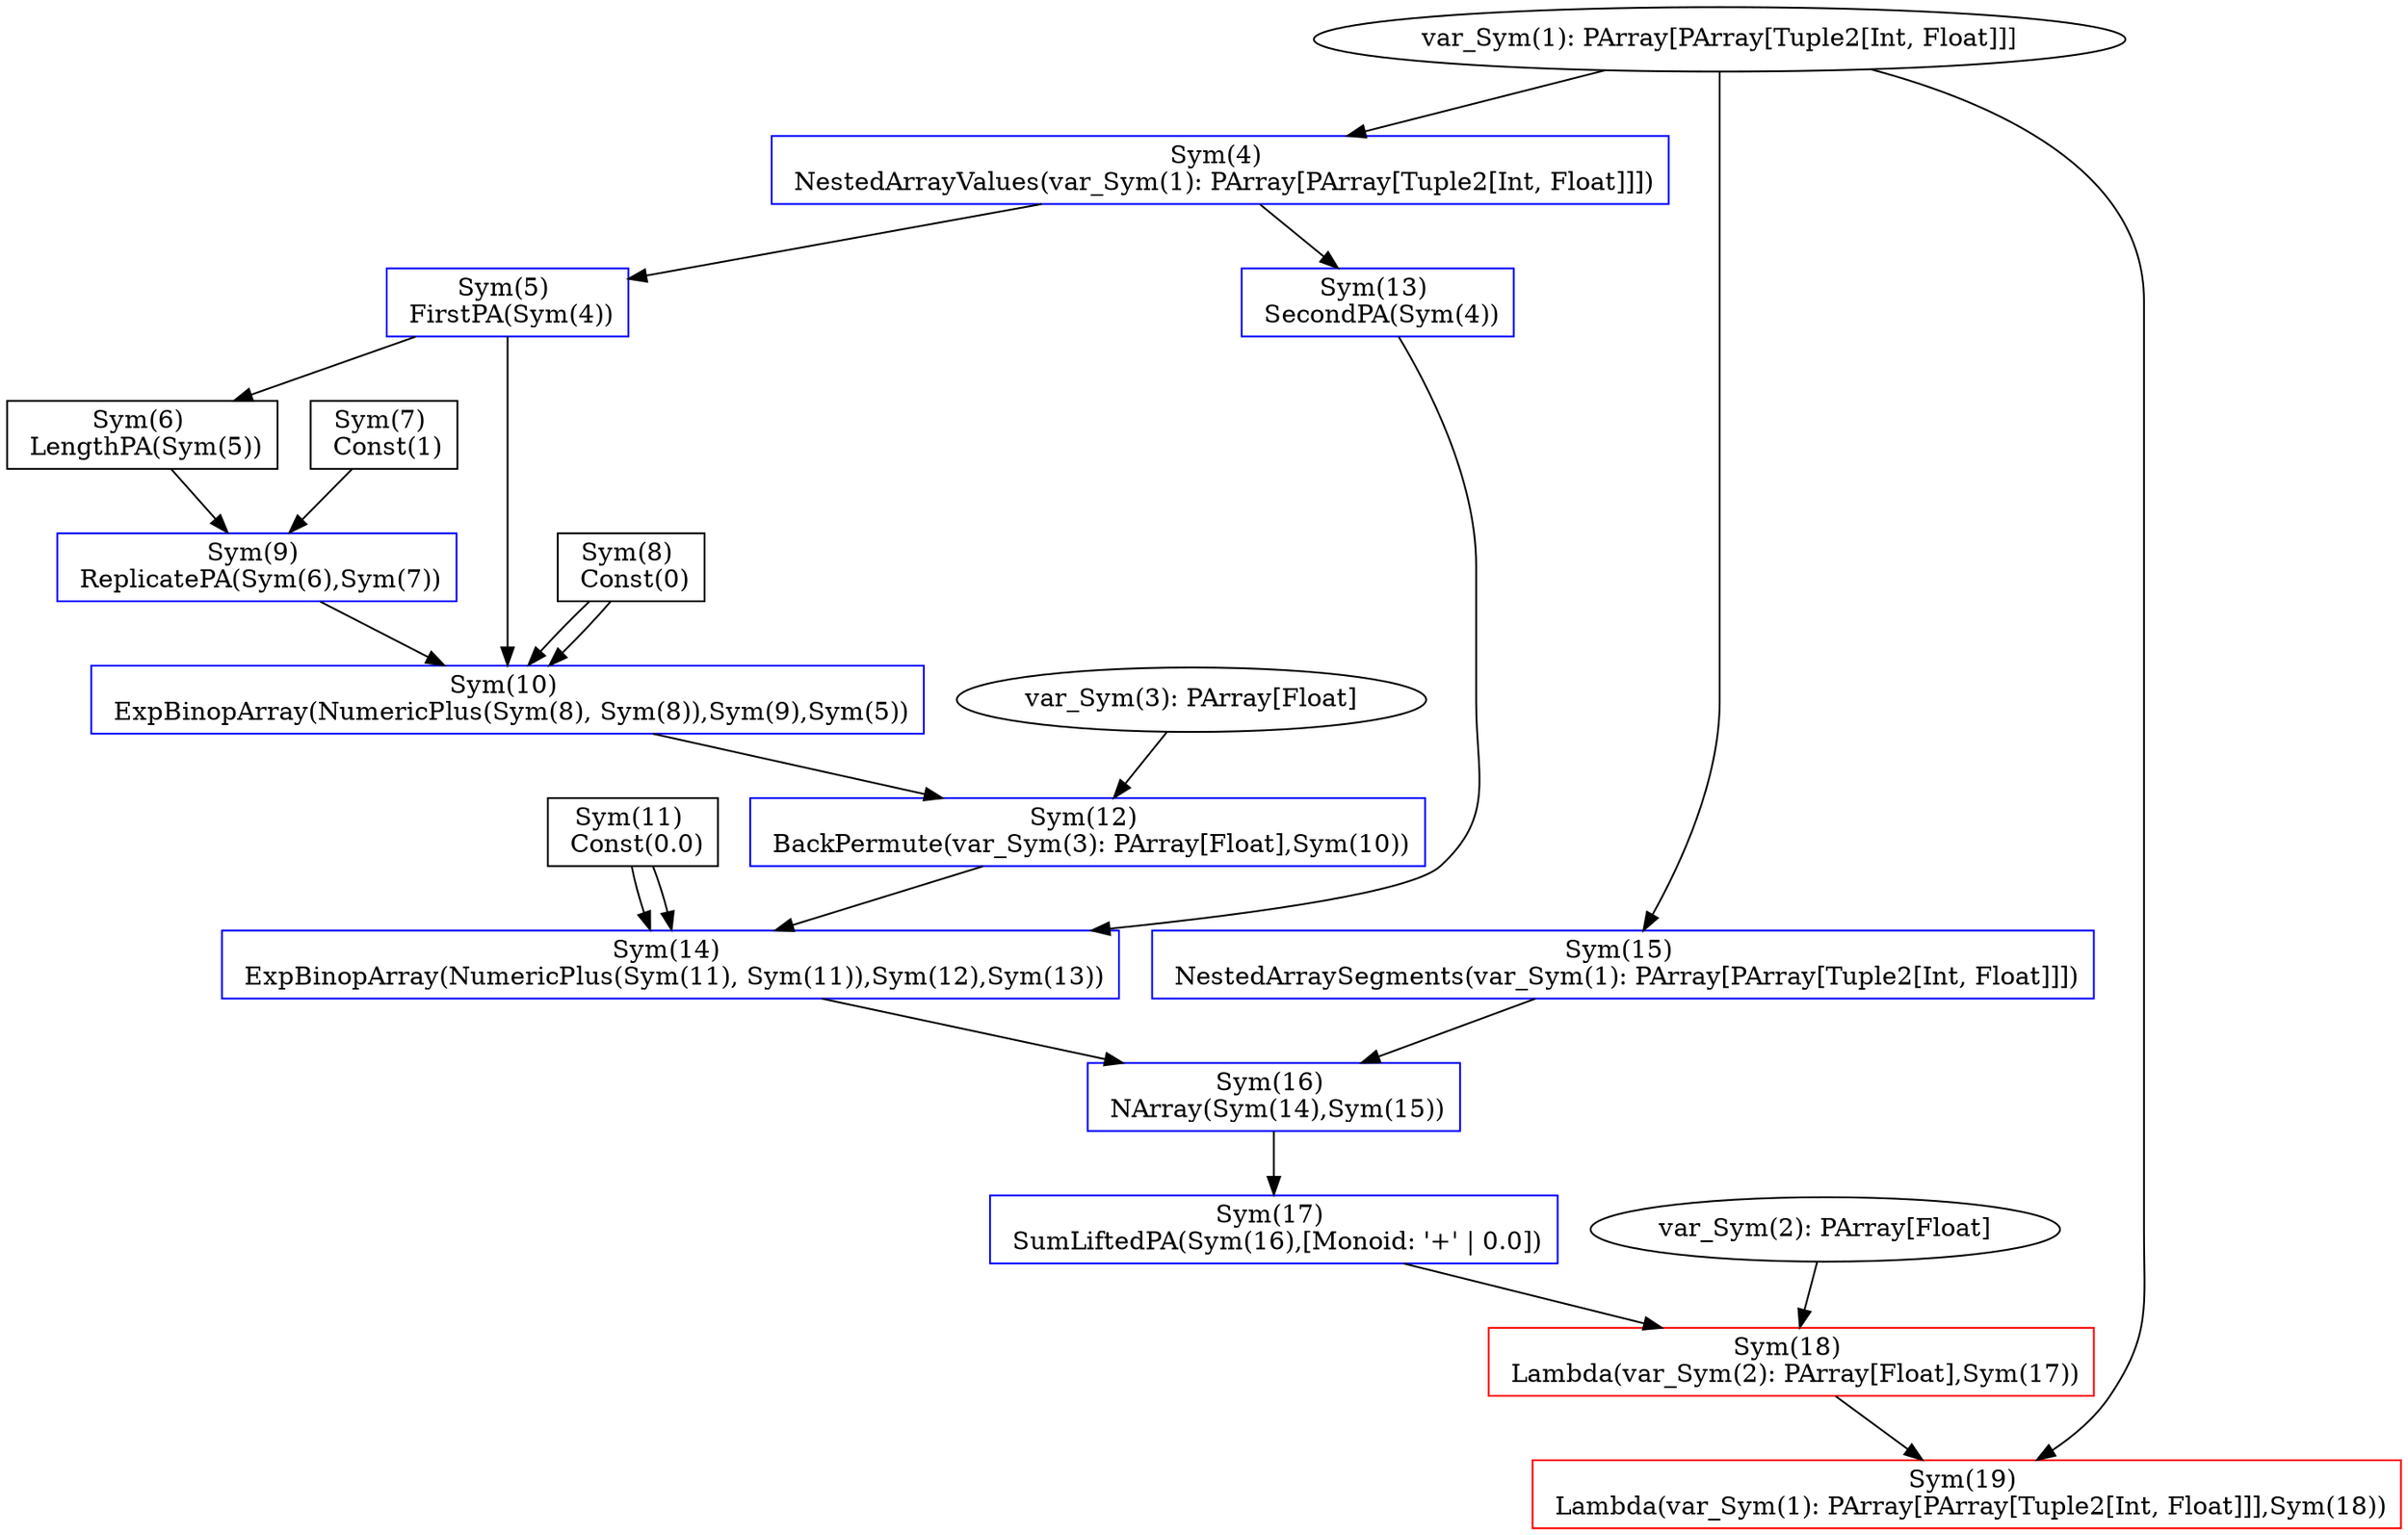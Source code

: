 digraph G {
"Sym(11)" [
label="Sym(11) \n Const(0.0)"
shape=box
]
"Sym(8)" [
label="Sym(8) \n Const(0)"
shape=box
]
"Sym(4)" [
label="Sym(4) \n NestedArrayValues(var_Sym(1): PArray[PArray[Tuple2[Int, Float]]])"
shape=box
color=blue
]
"var_Sym(1): PArray[PArray[Tuple2[Int, Float]]]" -> "Sym(4)"
"Sym(5)" [
label="Sym(5) \n FirstPA(Sym(4))"
shape=box
color=blue
]
"Sym(4)" -> "Sym(5)"
"Sym(6)" [
label="Sym(6) \n LengthPA(Sym(5))"
shape=box
]
"Sym(5)" -> "Sym(6)"
"Sym(7)" [
label="Sym(7) \n Const(1)"
shape=box
]
"Sym(9)" [
label="Sym(9) \n ReplicatePA(Sym(6),Sym(7))"
shape=box
color=blue
]
"Sym(6)" -> "Sym(9)"
"Sym(7)" -> "Sym(9)"
"Sym(10)" [
label="Sym(10) \n ExpBinopArray(NumericPlus(Sym(8), Sym(8)),Sym(9),Sym(5))"
shape=box
color=blue
]
"Sym(8)" -> "Sym(10)"
"Sym(8)" -> "Sym(10)"
"Sym(9)" -> "Sym(10)"
"Sym(5)" -> "Sym(10)"
"Sym(12)" [
label="Sym(12) \n BackPermute(var_Sym(3): PArray[Float],Sym(10))"
shape=box
color=blue
]
"var_Sym(3): PArray[Float]" -> "Sym(12)"
"Sym(10)" -> "Sym(12)"
"Sym(13)" [
label="Sym(13) \n SecondPA(Sym(4))"
shape=box
color=blue
]
"Sym(4)" -> "Sym(13)"
"Sym(14)" [
label="Sym(14) \n ExpBinopArray(NumericPlus(Sym(11), Sym(11)),Sym(12),Sym(13))"
shape=box
color=blue
]
"Sym(11)" -> "Sym(14)"
"Sym(11)" -> "Sym(14)"
"Sym(12)" -> "Sym(14)"
"Sym(13)" -> "Sym(14)"
"Sym(15)" [
label="Sym(15) \n NestedArraySegments(var_Sym(1): PArray[PArray[Tuple2[Int, Float]]])"
shape=box
color=blue
]
"var_Sym(1): PArray[PArray[Tuple2[Int, Float]]]" -> "Sym(15)"
"Sym(16)" [
label="Sym(16) \n NArray(Sym(14),Sym(15))"
shape=box
color=blue
]
"Sym(14)" -> "Sym(16)"
"Sym(15)" -> "Sym(16)"
"Sym(17)" [
label="Sym(17) \n SumLiftedPA(Sym(16),[Monoid: '+' | 0.0])"
shape=box
color=blue
]
"Sym(16)" -> "Sym(17)"
"Sym(18)" [
label="Sym(18) \n Lambda(var_Sym(2): PArray[Float],Sym(17))"
shape=box
color=red
]
"var_Sym(2): PArray[Float]" -> "Sym(18)"
"Sym(17)" -> "Sym(18)"
"Sym(19)" [
label="Sym(19) \n Lambda(var_Sym(1): PArray[PArray[Tuple2[Int, Float]]],Sym(18))"
shape=box
color=red
]
"var_Sym(1): PArray[PArray[Tuple2[Int, Float]]]" -> "Sym(19)"
"Sym(18)" -> "Sym(19)"
}

